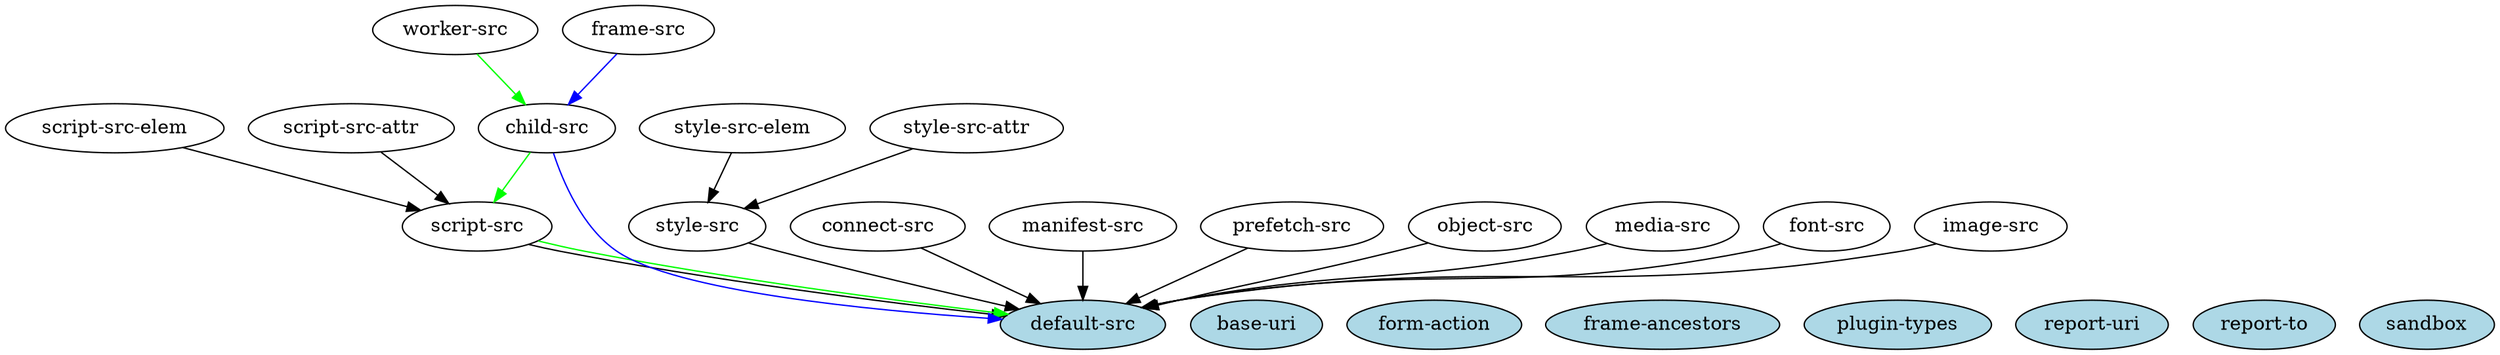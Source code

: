 # https://www.w3.org/TR/CSP3/#csp-directives
digraph {
	{
		rank=same
		Node[style=filled,fillcolor=lightblue]
		"default-src"
		"base-uri"
		"form-action"
		"frame-ancestors"
		"plugin-types"
		"report-uri"
		"report-to"
		"sandbox"
	}


	"script-src-elem" -> "script-src" -> "default-src"
	"script-src-attr" -> "script-src" # -> "default-src"
	"style-src-elem" -> "style-src" -> "default-src"
	"style-src-attr" -> "style-src" # -> "default-src"
	"connect-src" -> "default-src"
	"manifest-src" -> "default-src"
	"prefetch-src" -> "default-src"
	"object-src" -> "default-src"
	"media-src" -> "default-src"
	"font-src" -> "default-src"
	"image-src" -> "default-src"
	{ Edge[color=green]
		"worker-src" -> "child-src" -> "script-src" -> "default-src"}
	{ Edge[color=blue]
		"frame-src" -> "child-src" -> "default-src"}


}

